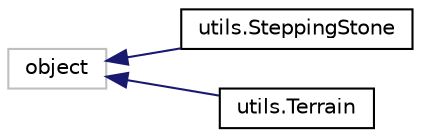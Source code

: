 digraph "Graphical Class Hierarchy"
{
 // LATEX_PDF_SIZE
  edge [fontname="Helvetica",fontsize="10",labelfontname="Helvetica",labelfontsize="10"];
  node [fontname="Helvetica",fontsize="10",shape=record];
  rankdir="LR";
  Node22 [label="object",height=0.2,width=0.4,color="grey75", fillcolor="white", style="filled",tooltip=" "];
  Node22 -> Node0 [dir="back",color="midnightblue",fontsize="10",style="solid",fontname="Helvetica"];
  Node0 [label="utils.SteppingStone",height=0.2,width=0.4,color="black", fillcolor="white", style="filled",URL="$classutils_1_1SteppingStone.html",tooltip=" "];
  Node22 -> Node24 [dir="back",color="midnightblue",fontsize="10",style="solid",fontname="Helvetica"];
  Node24 [label="utils.Terrain",height=0.2,width=0.4,color="black", fillcolor="white", style="filled",URL="$classutils_1_1Terrain.html",tooltip=" "];
}
